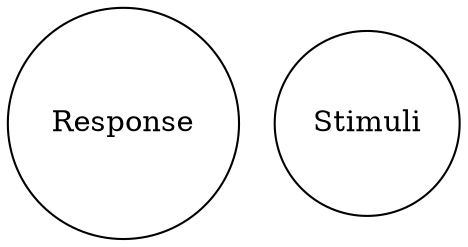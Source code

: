 digraph Helper {
Response [label="Response", shape=circle];
Stimuli [label="Stimuli", shape=circle];

}
